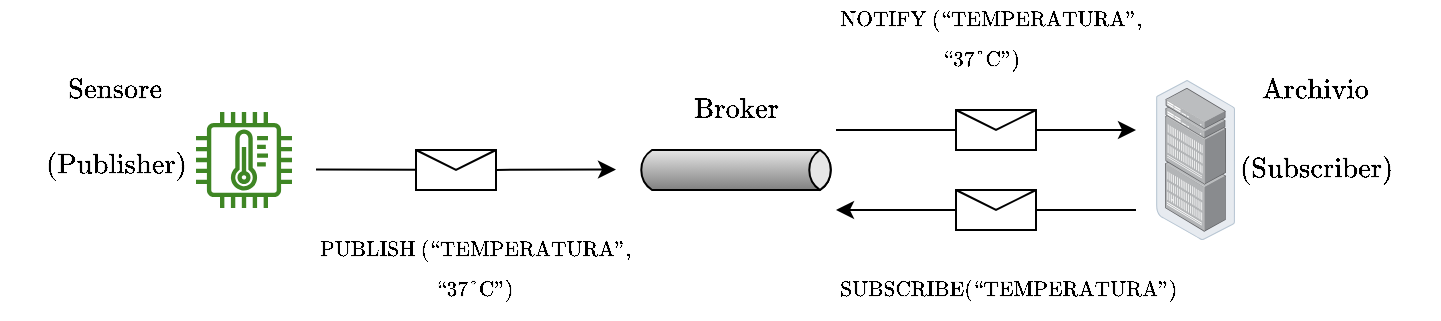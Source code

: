 <mxfile version="20.7.4" type="device"><diagram id="4y706xY5chrVxUxZoYVJ" name="Pagina-1"><mxGraphModel dx="1434" dy="884" grid="1" gridSize="10" guides="1" tooltips="1" connect="1" arrows="1" fold="1" page="1" pageScale="1" pageWidth="827" pageHeight="1169" math="1" shadow="0"><root><mxCell id="0"/><mxCell id="1" parent="0"/><mxCell id="2_Fq9h94G9VtZ4axjn90-1" value="" style="endArrow=classic;html=1;rounded=0;curved=1;elbow=vertical;startArrow=none;" edge="1" parent="1" source="2_Fq9h94G9VtZ4axjn90-13"><mxGeometry width="50" height="50" relative="1" as="geometry"><mxPoint x="180" y="299.76" as="sourcePoint"/><mxPoint x="330" y="299.76" as="targetPoint"/></mxGeometry></mxCell><mxCell id="2_Fq9h94G9VtZ4axjn90-2" value="" style="strokeWidth=1;outlineConnect=0;dashed=0;align=center;html=1;fontSize=8;shape=mxgraph.eip.messageChannel;verticalLabelPosition=bottom;labelBackgroundColor=#ffffff;verticalAlign=top;" vertex="1" parent="1"><mxGeometry x="340" y="290" width="100" height="20" as="geometry"/></mxCell><mxCell id="2_Fq9h94G9VtZ4axjn90-3" value="" style="sketch=0;outlineConnect=0;fontColor=#232F3E;gradientColor=none;fillColor=#3F8624;strokeColor=none;dashed=0;verticalLabelPosition=bottom;verticalAlign=top;align=center;html=1;fontSize=12;fontStyle=0;aspect=fixed;pointerEvents=1;shape=mxgraph.aws4.iot_thing_temperature_sensor;" vertex="1" parent="1"><mxGeometry x="120" y="271" width="48" height="48" as="geometry"/></mxCell><mxCell id="2_Fq9h94G9VtZ4axjn90-4" value="" style="points=[];aspect=fixed;html=1;align=center;shadow=0;dashed=0;image;image=img/lib/allied_telesis/storage/Datacenter_Server_Rack_EoR.svg;" vertex="1" parent="1"><mxGeometry x="600" y="255" width="39.59" height="80" as="geometry"/></mxCell><mxCell id="2_Fq9h94G9VtZ4axjn90-5" value="$$\text{Broker}$$" style="text;html=1;strokeColor=none;fillColor=none;align=center;verticalAlign=middle;whiteSpace=wrap;rounded=0;" vertex="1" parent="1"><mxGeometry x="340" y="255" width="100" height="30" as="geometry"/></mxCell><mxCell id="2_Fq9h94G9VtZ4axjn90-6" value="$$\text{Sensore}$$" style="text;html=1;strokeColor=none;fillColor=none;align=center;verticalAlign=middle;whiteSpace=wrap;rounded=0;" vertex="1" parent="1"><mxGeometry x="40" y="240" width="80" height="40" as="geometry"/></mxCell><mxCell id="2_Fq9h94G9VtZ4axjn90-7" value="$$\text{Archivio}$$" style="text;html=1;strokeColor=none;fillColor=none;align=center;verticalAlign=middle;whiteSpace=wrap;rounded=0;" vertex="1" parent="1"><mxGeometry x="639.59" y="240" width="80" height="40" as="geometry"/></mxCell><mxCell id="2_Fq9h94G9VtZ4axjn90-8" value="$$\text{(Publisher)}$$" style="text;html=1;strokeColor=none;fillColor=none;align=center;verticalAlign=middle;whiteSpace=wrap;rounded=0;" vertex="1" parent="1"><mxGeometry x="40.21" y="277.5" width="80" height="40" as="geometry"/></mxCell><mxCell id="2_Fq9h94G9VtZ4axjn90-9" value="$$\text{(Subscriber)}$$" style="text;html=1;strokeColor=none;fillColor=none;align=center;verticalAlign=middle;whiteSpace=wrap;rounded=0;" vertex="1" parent="1"><mxGeometry x="639.59" y="280" width="80" height="40" as="geometry"/></mxCell><mxCell id="2_Fq9h94G9VtZ4axjn90-10" value="&lt;font style=&quot;font-size: 9px;&quot;&gt;$$\text{PUBLISH (“TEMPERATURA”,}$$&lt;/font&gt;" style="text;html=1;strokeColor=none;fillColor=none;align=left;verticalAlign=middle;whiteSpace=wrap;rounded=0;" vertex="1" parent="1"><mxGeometry x="180" y="330" width="160" height="20" as="geometry"/></mxCell><mxCell id="2_Fq9h94G9VtZ4axjn90-11" value="" style="endArrow=classic;html=1;rounded=0;curved=1;elbow=vertical;startArrow=none;" edge="1" parent="1" source="2_Fq9h94G9VtZ4axjn90-15"><mxGeometry width="50" height="50" relative="1" as="geometry"><mxPoint x="440" y="280" as="sourcePoint"/><mxPoint x="590" y="280" as="targetPoint"/></mxGeometry></mxCell><mxCell id="2_Fq9h94G9VtZ4axjn90-12" value="" style="endArrow=none;html=1;rounded=0;curved=1;elbow=vertical;startArrow=none;endFill=0;startFill=1;" edge="1" parent="1" source="2_Fq9h94G9VtZ4axjn90-17"><mxGeometry width="50" height="50" relative="1" as="geometry"><mxPoint x="440" y="317.5" as="sourcePoint"/><mxPoint x="590" y="320" as="targetPoint"/></mxGeometry></mxCell><mxCell id="2_Fq9h94G9VtZ4axjn90-13" value="" style="shape=message;html=1;html=1;outlineConnect=0;labelPosition=center;verticalLabelPosition=bottom;align=center;verticalAlign=top;fontSize=9;" vertex="1" parent="1"><mxGeometry x="230" y="290" width="40" height="20" as="geometry"/></mxCell><mxCell id="2_Fq9h94G9VtZ4axjn90-14" value="" style="endArrow=none;html=1;rounded=0;curved=1;elbow=vertical;startArrow=none;" edge="1" parent="1" target="2_Fq9h94G9VtZ4axjn90-13"><mxGeometry width="50" height="50" relative="1" as="geometry"><mxPoint x="180" y="299.76" as="sourcePoint"/><mxPoint x="330" y="299.76" as="targetPoint"/></mxGeometry></mxCell><mxCell id="2_Fq9h94G9VtZ4axjn90-15" value="" style="shape=message;html=1;html=1;outlineConnect=0;labelPosition=center;verticalLabelPosition=bottom;align=center;verticalAlign=top;fontSize=9;" vertex="1" parent="1"><mxGeometry x="500" y="270" width="40" height="20" as="geometry"/></mxCell><mxCell id="2_Fq9h94G9VtZ4axjn90-16" value="" style="endArrow=none;html=1;rounded=0;curved=1;elbow=vertical;startArrow=none;" edge="1" parent="1" target="2_Fq9h94G9VtZ4axjn90-15"><mxGeometry width="50" height="50" relative="1" as="geometry"><mxPoint x="440.0" y="280" as="sourcePoint"/><mxPoint x="590.0" y="280" as="targetPoint"/></mxGeometry></mxCell><mxCell id="2_Fq9h94G9VtZ4axjn90-17" value="" style="shape=message;html=1;html=1;outlineConnect=0;labelPosition=center;verticalLabelPosition=bottom;align=center;verticalAlign=top;fontSize=9;" vertex="1" parent="1"><mxGeometry x="500" y="310" width="40" height="20" as="geometry"/></mxCell><mxCell id="2_Fq9h94G9VtZ4axjn90-18" value="" style="endArrow=none;html=1;rounded=0;curved=1;elbow=vertical;startArrow=classic;endFill=0;startFill=1;" edge="1" parent="1" target="2_Fq9h94G9VtZ4axjn90-17"><mxGeometry width="50" height="50" relative="1" as="geometry"><mxPoint x="440" y="320" as="sourcePoint"/><mxPoint x="590.0" y="317.5" as="targetPoint"/></mxGeometry></mxCell><mxCell id="2_Fq9h94G9VtZ4axjn90-19" value="&lt;font style=&quot;font-size: 9px;&quot;&gt;$$\hphantom{PUBLISH (}\text{“37°C”)}$$&lt;/font&gt;" style="text;html=1;strokeColor=none;fillColor=none;align=left;verticalAlign=middle;whiteSpace=wrap;rounded=0;" vertex="1" parent="1"><mxGeometry x="180" y="350" width="160" height="20" as="geometry"/></mxCell><mxCell id="2_Fq9h94G9VtZ4axjn90-20" value="&lt;font style=&quot;font-size: 9px;&quot;&gt;$$\text{NOTIFY (“TEMPERATURA”,}$$&lt;/font&gt;" style="text;html=1;strokeColor=none;fillColor=none;align=left;verticalAlign=middle;whiteSpace=wrap;rounded=0;" vertex="1" parent="1"><mxGeometry x="440" y="215" width="160" height="20" as="geometry"/></mxCell><mxCell id="2_Fq9h94G9VtZ4axjn90-21" value="&lt;font style=&quot;font-size: 9px;&quot;&gt;$$\hphantom{NOTIFY (}\text{“37°C”)}$$&lt;/font&gt;" style="text;html=1;strokeColor=none;fillColor=none;align=left;verticalAlign=middle;whiteSpace=wrap;rounded=0;" vertex="1" parent="1"><mxGeometry x="440" y="235" width="160" height="20" as="geometry"/></mxCell><mxCell id="2_Fq9h94G9VtZ4axjn90-22" value="&lt;font style=&quot;font-size: 9px;&quot;&gt;$$\text{SUBSCRIBE(“TEMPERATURA”)}$$&lt;/font&gt;" style="text;html=1;strokeColor=none;fillColor=none;align=left;verticalAlign=middle;whiteSpace=wrap;rounded=0;" vertex="1" parent="1"><mxGeometry x="440" y="350" width="160" height="20" as="geometry"/></mxCell></root></mxGraphModel></diagram></mxfile>